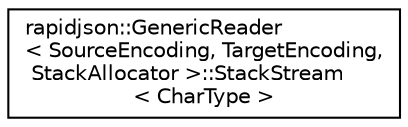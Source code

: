 digraph "Graphical Class Hierarchy"
{
 // INTERACTIVE_SVG=YES
 // LATEX_PDF_SIZE
  edge [fontname="Helvetica",fontsize="10",labelfontname="Helvetica",labelfontsize="10"];
  node [fontname="Helvetica",fontsize="10",shape=record];
  rankdir="LR";
  Node0 [label="rapidjson::GenericReader\l\< SourceEncoding, TargetEncoding,\l StackAllocator \>::StackStream\l\< CharType \>",height=0.2,width=0.4,color="black", fillcolor="white", style="filled",URL="$classrapidjson_1_1_generic_reader_1_1_stack_stream.html",tooltip=" "];
}
